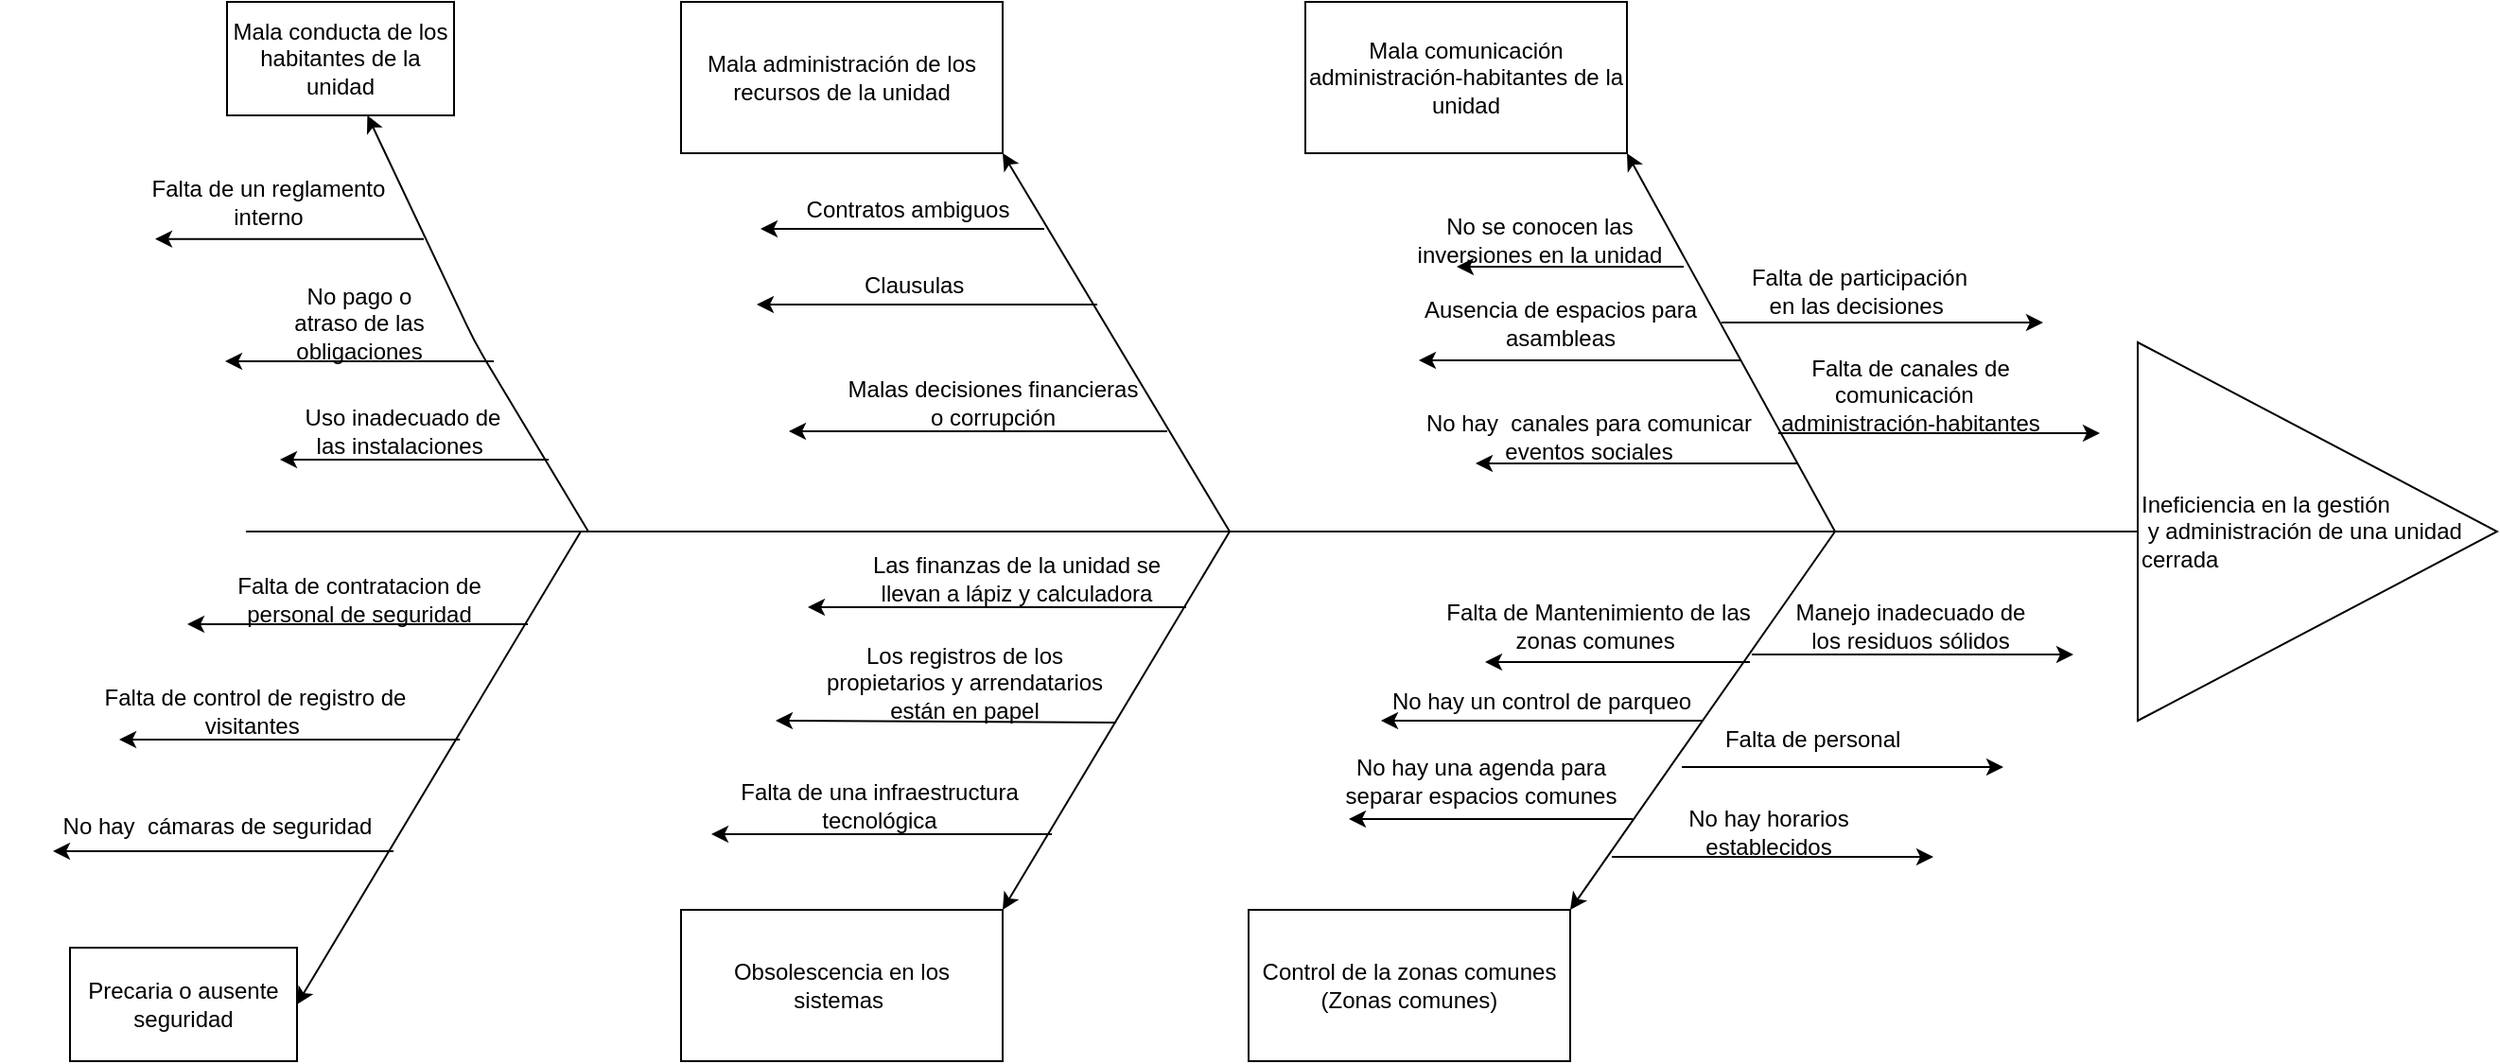 <mxfile version="13.6.5" type="github">
  <diagram name="Page-1" id="4fc8d65c-f3f6-feb3-4d1c-02f59d9f9886">
    <mxGraphModel dx="2281" dy="645" grid="1" gridSize="10" guides="1" tooltips="1" connect="1" arrows="1" fold="1" page="1" pageScale="1" pageWidth="826" pageHeight="1169" background="#ffffff" math="0" shadow="0">
      <root>
        <mxCell id="0" />
        <mxCell id="1" parent="0" />
        <mxCell id="G1P_aBHV-7jrVRY7QvX3-264" value="" style="endArrow=none;html=1;" edge="1" parent="1">
          <mxGeometry width="50" height="50" relative="1" as="geometry">
            <mxPoint x="-240" y="280" as="sourcePoint" />
            <mxPoint x="760" y="280" as="targetPoint" />
          </mxGeometry>
        </mxCell>
        <mxCell id="G1P_aBHV-7jrVRY7QvX3-265" value="" style="endArrow=classic;html=1;entryX=1;entryY=1;entryDx=0;entryDy=0;" edge="1" parent="1" target="G1P_aBHV-7jrVRY7QvX3-299">
          <mxGeometry width="50" height="50" relative="1" as="geometry">
            <mxPoint x="600" y="280" as="sourcePoint" />
            <mxPoint x="480" y="80" as="targetPoint" />
          </mxGeometry>
        </mxCell>
        <mxCell id="G1P_aBHV-7jrVRY7QvX3-266" value="" style="endArrow=classic;html=1;entryX=1;entryY=0;entryDx=0;entryDy=0;" edge="1" parent="1" target="G1P_aBHV-7jrVRY7QvX3-302">
          <mxGeometry width="50" height="50" relative="1" as="geometry">
            <mxPoint x="600" y="280" as="sourcePoint" />
            <mxPoint x="480" y="480" as="targetPoint" />
          </mxGeometry>
        </mxCell>
        <mxCell id="G1P_aBHV-7jrVRY7QvX3-267" value="" style="endArrow=classic;html=1;entryX=1;entryY=1;entryDx=0;entryDy=0;" edge="1" parent="1">
          <mxGeometry width="50" height="50" relative="1" as="geometry">
            <mxPoint x="280" y="280" as="sourcePoint" />
            <mxPoint x="160" y="80" as="targetPoint" />
          </mxGeometry>
        </mxCell>
        <mxCell id="G1P_aBHV-7jrVRY7QvX3-268" value="" style="endArrow=classic;html=1;entryX=1;entryY=0;entryDx=0;entryDy=0;" edge="1" parent="1">
          <mxGeometry width="50" height="50" relative="1" as="geometry">
            <mxPoint x="280" y="280" as="sourcePoint" />
            <mxPoint x="160" y="480" as="targetPoint" />
          </mxGeometry>
        </mxCell>
        <mxCell id="G1P_aBHV-7jrVRY7QvX3-270" value="Falta de canales de comunicación&amp;nbsp;&amp;nbsp;&lt;br&gt;administración-habitantes" style="text;html=1;strokeColor=none;fillColor=none;align=center;verticalAlign=middle;whiteSpace=wrap;rounded=0;" vertex="1" parent="1">
          <mxGeometry x="550" y="188" width="180" height="40" as="geometry" />
        </mxCell>
        <mxCell id="G1P_aBHV-7jrVRY7QvX3-271" value="" style="endArrow=classic;html=1;" edge="1" parent="1">
          <mxGeometry width="50" height="50" relative="1" as="geometry">
            <mxPoint x="550" y="189.5" as="sourcePoint" />
            <mxPoint x="380" y="189.5" as="targetPoint" />
          </mxGeometry>
        </mxCell>
        <mxCell id="G1P_aBHV-7jrVRY7QvX3-272" value="Ausencia de espacios para asambleas" style="text;html=1;strokeColor=none;fillColor=none;align=center;verticalAlign=middle;whiteSpace=wrap;rounded=0;" vertex="1" parent="1">
          <mxGeometry x="380" y="150" width="150" height="40" as="geometry" />
        </mxCell>
        <mxCell id="G1P_aBHV-7jrVRY7QvX3-273" value="" style="endArrow=classic;html=1;" edge="1" parent="1" target="G1P_aBHV-7jrVRY7QvX3-332">
          <mxGeometry width="50" height="50" relative="1" as="geometry">
            <mxPoint x="-59" y="280" as="sourcePoint" />
            <mxPoint x="-179" y="80" as="targetPoint" />
            <Array as="points">
              <mxPoint x="-119" y="180" />
            </Array>
          </mxGeometry>
        </mxCell>
        <mxCell id="G1P_aBHV-7jrVRY7QvX3-274" value="" style="endArrow=classic;html=1;" edge="1" parent="1">
          <mxGeometry width="50" height="50" relative="1" as="geometry">
            <mxPoint x="-146" y="125.33" as="sourcePoint" />
            <mxPoint x="-288" y="125.33" as="targetPoint" />
          </mxGeometry>
        </mxCell>
        <mxCell id="G1P_aBHV-7jrVRY7QvX3-275" value="" style="endArrow=classic;html=1;" edge="1" parent="1">
          <mxGeometry width="50" height="50" relative="1" as="geometry">
            <mxPoint x="182" y="120" as="sourcePoint" />
            <mxPoint x="32" y="120" as="targetPoint" />
          </mxGeometry>
        </mxCell>
        <mxCell id="G1P_aBHV-7jrVRY7QvX3-276" value="Contratos ambiguos" style="text;html=1;strokeColor=none;fillColor=none;align=center;verticalAlign=middle;whiteSpace=wrap;rounded=0;" vertex="1" parent="1">
          <mxGeometry x="45" y="100" width="130" height="20" as="geometry" />
        </mxCell>
        <mxCell id="G1P_aBHV-7jrVRY7QvX3-277" value="" style="endArrow=classic;html=1;" edge="1" parent="1">
          <mxGeometry width="50" height="50" relative="1" as="geometry">
            <mxPoint x="210" y="160" as="sourcePoint" />
            <mxPoint x="30" y="160" as="targetPoint" />
          </mxGeometry>
        </mxCell>
        <mxCell id="G1P_aBHV-7jrVRY7QvX3-278" value="Las finanzas de la unidad se llevan a lápiz y calculadora" style="text;html=1;strokeColor=none;fillColor=none;align=center;verticalAlign=middle;whiteSpace=wrap;rounded=0;" vertex="1" parent="1">
          <mxGeometry x="75" y="290" width="185" height="30" as="geometry" />
        </mxCell>
        <mxCell id="G1P_aBHV-7jrVRY7QvX3-279" value="No hay un control de parqueo" style="text;html=1;strokeColor=none;fillColor=none;align=center;verticalAlign=middle;whiteSpace=wrap;rounded=0;" vertex="1" parent="1">
          <mxGeometry x="360" y="360" width="170" height="20" as="geometry" />
        </mxCell>
        <mxCell id="G1P_aBHV-7jrVRY7QvX3-280" value="Falta de Mantenimiento de las zonas comunes&amp;nbsp;" style="text;html=1;strokeColor=none;fillColor=none;align=center;verticalAlign=middle;whiteSpace=wrap;rounded=0;" vertex="1" parent="1">
          <mxGeometry x="390" y="310" width="170" height="40" as="geometry" />
        </mxCell>
        <mxCell id="G1P_aBHV-7jrVRY7QvX3-281" value="Malas decisiones financieras o corrupción" style="text;html=1;strokeColor=none;fillColor=none;align=center;verticalAlign=middle;whiteSpace=wrap;rounded=0;" vertex="1" parent="1">
          <mxGeometry x="75" y="202" width="160" height="20" as="geometry" />
        </mxCell>
        <mxCell id="G1P_aBHV-7jrVRY7QvX3-282" value="Clausulas&amp;nbsp;" style="text;html=1;strokeColor=none;fillColor=none;align=center;verticalAlign=middle;whiteSpace=wrap;rounded=0;" vertex="1" parent="1">
          <mxGeometry x="40" y="140" width="150" height="20" as="geometry" />
        </mxCell>
        <mxCell id="G1P_aBHV-7jrVRY7QvX3-283" value="" style="endArrow=classic;html=1;" edge="1" parent="1">
          <mxGeometry width="50" height="50" relative="1" as="geometry">
            <mxPoint x="247" y="227" as="sourcePoint" />
            <mxPoint x="47" y="227" as="targetPoint" />
          </mxGeometry>
        </mxCell>
        <mxCell id="G1P_aBHV-7jrVRY7QvX3-284" value="" style="endArrow=classic;html=1;" edge="1" parent="1">
          <mxGeometry width="50" height="50" relative="1" as="geometry">
            <mxPoint x="555" y="349" as="sourcePoint" />
            <mxPoint x="415" y="349" as="targetPoint" />
          </mxGeometry>
        </mxCell>
        <mxCell id="G1P_aBHV-7jrVRY7QvX3-285" value="" style="endArrow=classic;html=1;" edge="1" parent="1">
          <mxGeometry width="50" height="50" relative="1" as="geometry">
            <mxPoint x="530" y="380" as="sourcePoint" />
            <mxPoint x="360" y="380" as="targetPoint" />
          </mxGeometry>
        </mxCell>
        <mxCell id="G1P_aBHV-7jrVRY7QvX3-286" value="" style="endArrow=classic;html=1;" edge="1" parent="1">
          <mxGeometry width="50" height="50" relative="1" as="geometry">
            <mxPoint x="493" y="432" as="sourcePoint" />
            <mxPoint x="343" y="432" as="targetPoint" />
          </mxGeometry>
        </mxCell>
        <mxCell id="G1P_aBHV-7jrVRY7QvX3-290" value="No hay una agenda para separar espacios comunes" style="text;html=1;strokeColor=none;fillColor=none;align=center;verticalAlign=bottom;whiteSpace=wrap;rounded=0;" vertex="1" parent="1">
          <mxGeometry x="328" y="399" width="170" height="30" as="geometry" />
        </mxCell>
        <mxCell id="G1P_aBHV-7jrVRY7QvX3-291" value="" style="endArrow=classic;html=1;" edge="1" parent="1">
          <mxGeometry width="50" height="50" relative="1" as="geometry">
            <mxPoint x="257" y="320" as="sourcePoint" />
            <mxPoint x="57" y="320" as="targetPoint" />
          </mxGeometry>
        </mxCell>
        <mxCell id="G1P_aBHV-7jrVRY7QvX3-292" value="Falta de una infraestructura tecnológica" style="text;html=1;strokeColor=none;fillColor=none;align=center;verticalAlign=middle;whiteSpace=wrap;rounded=0;" vertex="1" parent="1">
          <mxGeometry x="20" y="410" width="150" height="30" as="geometry" />
        </mxCell>
        <mxCell id="G1P_aBHV-7jrVRY7QvX3-293" value="Manejo inadecuado de los residuos sólidos" style="text;html=1;strokeColor=none;fillColor=none;align=center;verticalAlign=middle;whiteSpace=wrap;rounded=0;" vertex="1" parent="1">
          <mxGeometry x="570" y="310" width="140" height="40" as="geometry" />
        </mxCell>
        <mxCell id="G1P_aBHV-7jrVRY7QvX3-294" value="Los registros de los propietarios y arrendatarios están en papel" style="text;html=1;strokeColor=none;fillColor=none;align=center;verticalAlign=middle;whiteSpace=wrap;rounded=0;" vertex="1" parent="1">
          <mxGeometry x="60" y="350" width="160" height="20" as="geometry" />
        </mxCell>
        <mxCell id="G1P_aBHV-7jrVRY7QvX3-295" value="" style="endArrow=classic;html=1;exitX=1;exitY=1;exitDx=0;exitDy=0;" edge="1" parent="1">
          <mxGeometry width="50" height="50" relative="1" as="geometry">
            <mxPoint x="220" y="381" as="sourcePoint" />
            <mxPoint x="40" y="380" as="targetPoint" />
          </mxGeometry>
        </mxCell>
        <mxCell id="G1P_aBHV-7jrVRY7QvX3-296" value="" style="endArrow=classic;html=1;" edge="1" parent="1">
          <mxGeometry width="50" height="50" relative="1" as="geometry">
            <mxPoint x="556" y="345" as="sourcePoint" />
            <mxPoint x="726" y="345" as="targetPoint" />
          </mxGeometry>
        </mxCell>
        <mxCell id="G1P_aBHV-7jrVRY7QvX3-297" value="" style="endArrow=classic;html=1;" edge="1" parent="1">
          <mxGeometry width="50" height="50" relative="1" as="geometry">
            <mxPoint x="186" y="440" as="sourcePoint" />
            <mxPoint x="6" y="440" as="targetPoint" />
          </mxGeometry>
        </mxCell>
        <mxCell id="G1P_aBHV-7jrVRY7QvX3-299" value="Mala comunicación&lt;br&gt;administración-habitantes de la unidad" style="rounded=0;whiteSpace=wrap;html=1;" vertex="1" parent="1">
          <mxGeometry x="320" width="170" height="80" as="geometry" />
        </mxCell>
        <mxCell id="G1P_aBHV-7jrVRY7QvX3-300" value="Mala administración de los recursos de la unidad" style="rounded=0;whiteSpace=wrap;html=1;" vertex="1" parent="1">
          <mxGeometry x="-10" width="170" height="80" as="geometry" />
        </mxCell>
        <mxCell id="G1P_aBHV-7jrVRY7QvX3-301" value="Obsolescencia en los sistemas&amp;nbsp;" style="rounded=0;whiteSpace=wrap;html=1;" vertex="1" parent="1">
          <mxGeometry x="-10" y="480" width="170" height="80" as="geometry" />
        </mxCell>
        <mxCell id="G1P_aBHV-7jrVRY7QvX3-302" value="Control de la zonas comunes&lt;br&gt;(Zonas comunes)" style="rounded=0;whiteSpace=wrap;html=1;" vertex="1" parent="1">
          <mxGeometry x="290" y="480" width="170" height="80" as="geometry" />
        </mxCell>
        <mxCell id="G1P_aBHV-7jrVRY7QvX3-303" value="Ineficiencia en la gestión&lt;br&gt;&amp;nbsp;y administración de una unidad cerrada" style="triangle;whiteSpace=wrap;html=1;align=left;" vertex="1" parent="1">
          <mxGeometry x="760" y="180" width="190" height="200" as="geometry" />
        </mxCell>
        <mxCell id="G1P_aBHV-7jrVRY7QvX3-306" value="" style="endArrow=classic;html=1;" edge="1" parent="1">
          <mxGeometry width="50" height="50" relative="1" as="geometry">
            <mxPoint x="-63" y="280" as="sourcePoint" />
            <mxPoint x="-213" y="530" as="targetPoint" />
          </mxGeometry>
        </mxCell>
        <mxCell id="G1P_aBHV-7jrVRY7QvX3-307" value="" style="endArrow=classic;html=1;" edge="1" parent="1">
          <mxGeometry width="50" height="50" relative="1" as="geometry">
            <mxPoint x="-91" y="329" as="sourcePoint" />
            <mxPoint x="-271" y="329" as="targetPoint" />
          </mxGeometry>
        </mxCell>
        <mxCell id="G1P_aBHV-7jrVRY7QvX3-308" value="" style="endArrow=classic;html=1;" edge="1" parent="1">
          <mxGeometry width="50" height="50" relative="1" as="geometry">
            <mxPoint x="-127" y="390" as="sourcePoint" />
            <mxPoint x="-307" y="390" as="targetPoint" />
          </mxGeometry>
        </mxCell>
        <mxCell id="G1P_aBHV-7jrVRY7QvX3-309" value="" style="endArrow=classic;html=1;" edge="1" parent="1">
          <mxGeometry width="50" height="50" relative="1" as="geometry">
            <mxPoint x="-162" y="449" as="sourcePoint" />
            <mxPoint x="-342" y="449" as="targetPoint" />
          </mxGeometry>
        </mxCell>
        <mxCell id="G1P_aBHV-7jrVRY7QvX3-311" value="Falta de participación en las decisiones&amp;nbsp;" style="text;html=1;strokeColor=none;fillColor=none;align=center;verticalAlign=middle;whiteSpace=wrap;rounded=0;" vertex="1" parent="1">
          <mxGeometry x="553" y="143" width="120" height="20" as="geometry" />
        </mxCell>
        <mxCell id="G1P_aBHV-7jrVRY7QvX3-313" value="Precaria o ausente seguridad" style="rounded=0;whiteSpace=wrap;html=1;" vertex="1" parent="1">
          <mxGeometry x="-333" y="500" width="120" height="60" as="geometry" />
        </mxCell>
        <mxCell id="G1P_aBHV-7jrVRY7QvX3-314" value="No hay&amp;nbsp; cámaras de seguridad" style="text;html=1;strokeColor=none;fillColor=none;align=center;verticalAlign=middle;whiteSpace=wrap;rounded=0;" vertex="1" parent="1">
          <mxGeometry x="-370" y="426" width="230" height="20" as="geometry" />
        </mxCell>
        <mxCell id="G1P_aBHV-7jrVRY7QvX3-316" value="Falta de control de registro de visitantes&amp;nbsp;" style="text;html=1;strokeColor=none;fillColor=none;align=center;verticalAlign=middle;whiteSpace=wrap;rounded=0;" vertex="1" parent="1">
          <mxGeometry x="-340" y="365" width="210" height="20" as="geometry" />
        </mxCell>
        <mxCell id="G1P_aBHV-7jrVRY7QvX3-317" value="Falta de contratacion de personal de seguridad" style="text;html=1;strokeColor=none;fillColor=none;align=center;verticalAlign=middle;whiteSpace=wrap;rounded=0;" vertex="1" parent="1">
          <mxGeometry x="-250" y="306" width="140" height="20" as="geometry" />
        </mxCell>
        <mxCell id="G1P_aBHV-7jrVRY7QvX3-318" value="" style="endArrow=classic;html=1;" edge="1" parent="1">
          <mxGeometry width="50" height="50" relative="1" as="geometry">
            <mxPoint x="520" y="140" as="sourcePoint" />
            <mxPoint x="400" y="140" as="targetPoint" />
          </mxGeometry>
        </mxCell>
        <mxCell id="G1P_aBHV-7jrVRY7QvX3-321" value="No se conocen las inversiones en la unidad" style="text;html=1;strokeColor=none;fillColor=none;align=center;verticalAlign=middle;whiteSpace=wrap;rounded=0;" vertex="1" parent="1">
          <mxGeometry x="369" y="116" width="150" height="20" as="geometry" />
        </mxCell>
        <mxCell id="G1P_aBHV-7jrVRY7QvX3-325" value="No hay horarios establecidos" style="text;html=1;strokeColor=none;fillColor=none;align=center;verticalAlign=middle;whiteSpace=wrap;rounded=0;" vertex="1" parent="1">
          <mxGeometry x="490" y="429" width="150" height="20" as="geometry" />
        </mxCell>
        <mxCell id="G1P_aBHV-7jrVRY7QvX3-326" value="" style="endArrow=classic;html=1;" edge="1" parent="1">
          <mxGeometry width="50" height="50" relative="1" as="geometry">
            <mxPoint x="519" y="404.5" as="sourcePoint" />
            <mxPoint x="689" y="404.5" as="targetPoint" />
          </mxGeometry>
        </mxCell>
        <mxCell id="G1P_aBHV-7jrVRY7QvX3-327" value="Falta de personal&amp;nbsp;" style="text;html=1;strokeColor=none;fillColor=none;align=center;verticalAlign=middle;whiteSpace=wrap;rounded=0;" vertex="1" parent="1">
          <mxGeometry x="530" y="380" width="120" height="20" as="geometry" />
        </mxCell>
        <mxCell id="G1P_aBHV-7jrVRY7QvX3-328" value="" style="endArrow=classic;html=1;" edge="1" parent="1">
          <mxGeometry width="50" height="50" relative="1" as="geometry">
            <mxPoint x="580" y="244" as="sourcePoint" />
            <mxPoint x="410" y="244" as="targetPoint" />
          </mxGeometry>
        </mxCell>
        <mxCell id="G1P_aBHV-7jrVRY7QvX3-330" value="No hay&amp;nbsp; canales para comunicar eventos sociales" style="text;html=1;strokeColor=none;fillColor=none;align=center;verticalAlign=middle;whiteSpace=wrap;rounded=0;" vertex="1" parent="1">
          <mxGeometry x="380" y="220" width="180" height="20" as="geometry" />
        </mxCell>
        <mxCell id="G1P_aBHV-7jrVRY7QvX3-332" value="Mala conducta de los habitantes de la unidad" style="rounded=0;whiteSpace=wrap;html=1;" vertex="1" parent="1">
          <mxGeometry x="-250" width="120" height="60" as="geometry" />
        </mxCell>
        <mxCell id="G1P_aBHV-7jrVRY7QvX3-335" value="Falta de un reglamento interno" style="text;html=1;strokeColor=none;fillColor=none;align=center;verticalAlign=middle;whiteSpace=wrap;rounded=0;" vertex="1" parent="1">
          <mxGeometry x="-300" y="96" width="144" height="20" as="geometry" />
        </mxCell>
        <mxCell id="G1P_aBHV-7jrVRY7QvX3-336" value="" style="endArrow=classic;html=1;" edge="1" parent="1">
          <mxGeometry width="50" height="50" relative="1" as="geometry">
            <mxPoint x="-109" y="190" as="sourcePoint" />
            <mxPoint x="-251" y="190" as="targetPoint" />
          </mxGeometry>
        </mxCell>
        <mxCell id="G1P_aBHV-7jrVRY7QvX3-337" value="No pago o atraso de las obligaciones" style="text;html=1;strokeColor=none;fillColor=none;align=center;verticalAlign=middle;whiteSpace=wrap;rounded=0;" vertex="1" parent="1">
          <mxGeometry x="-227" y="160" width="94" height="20" as="geometry" />
        </mxCell>
        <mxCell id="G1P_aBHV-7jrVRY7QvX3-339" value="" style="endArrow=classic;html=1;" edge="1" parent="1">
          <mxGeometry width="50" height="50" relative="1" as="geometry">
            <mxPoint x="-80" y="242" as="sourcePoint" />
            <mxPoint x="-222" y="242" as="targetPoint" />
          </mxGeometry>
        </mxCell>
        <mxCell id="G1P_aBHV-7jrVRY7QvX3-340" value="Uso inadecuado de las instalaciones&amp;nbsp;" style="text;html=1;strokeColor=none;fillColor=none;align=center;verticalAlign=middle;whiteSpace=wrap;rounded=0;" vertex="1" parent="1">
          <mxGeometry x="-217" y="217" width="120" height="20" as="geometry" />
        </mxCell>
        <mxCell id="G1P_aBHV-7jrVRY7QvX3-341" value="" style="endArrow=classic;html=1;" edge="1" parent="1">
          <mxGeometry width="50" height="50" relative="1" as="geometry">
            <mxPoint x="570" y="228" as="sourcePoint" />
            <mxPoint x="740" y="228" as="targetPoint" />
          </mxGeometry>
        </mxCell>
        <mxCell id="G1P_aBHV-7jrVRY7QvX3-343" value="" style="endArrow=classic;html=1;" edge="1" parent="1">
          <mxGeometry width="50" height="50" relative="1" as="geometry">
            <mxPoint x="540" y="169.5" as="sourcePoint" />
            <mxPoint x="710" y="169.5" as="targetPoint" />
          </mxGeometry>
        </mxCell>
        <mxCell id="G1P_aBHV-7jrVRY7QvX3-345" value="" style="endArrow=classic;html=1;" edge="1" parent="1">
          <mxGeometry width="50" height="50" relative="1" as="geometry">
            <mxPoint x="482" y="452" as="sourcePoint" />
            <mxPoint x="652" y="452" as="targetPoint" />
          </mxGeometry>
        </mxCell>
      </root>
    </mxGraphModel>
  </diagram>
</mxfile>
